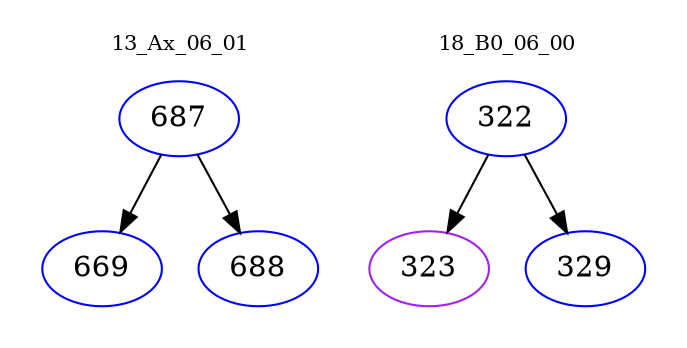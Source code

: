 digraph{
subgraph cluster_0 {
color = white
label = "13_Ax_06_01";
fontsize=10;
T0_687 [label="687", color="blue"]
T0_687 -> T0_669 [color="black"]
T0_669 [label="669", color="blue"]
T0_687 -> T0_688 [color="black"]
T0_688 [label="688", color="blue"]
}
subgraph cluster_1 {
color = white
label = "18_B0_06_00";
fontsize=10;
T1_322 [label="322", color="blue"]
T1_322 -> T1_323 [color="black"]
T1_323 [label="323", color="purple"]
T1_322 -> T1_329 [color="black"]
T1_329 [label="329", color="blue"]
}
}
